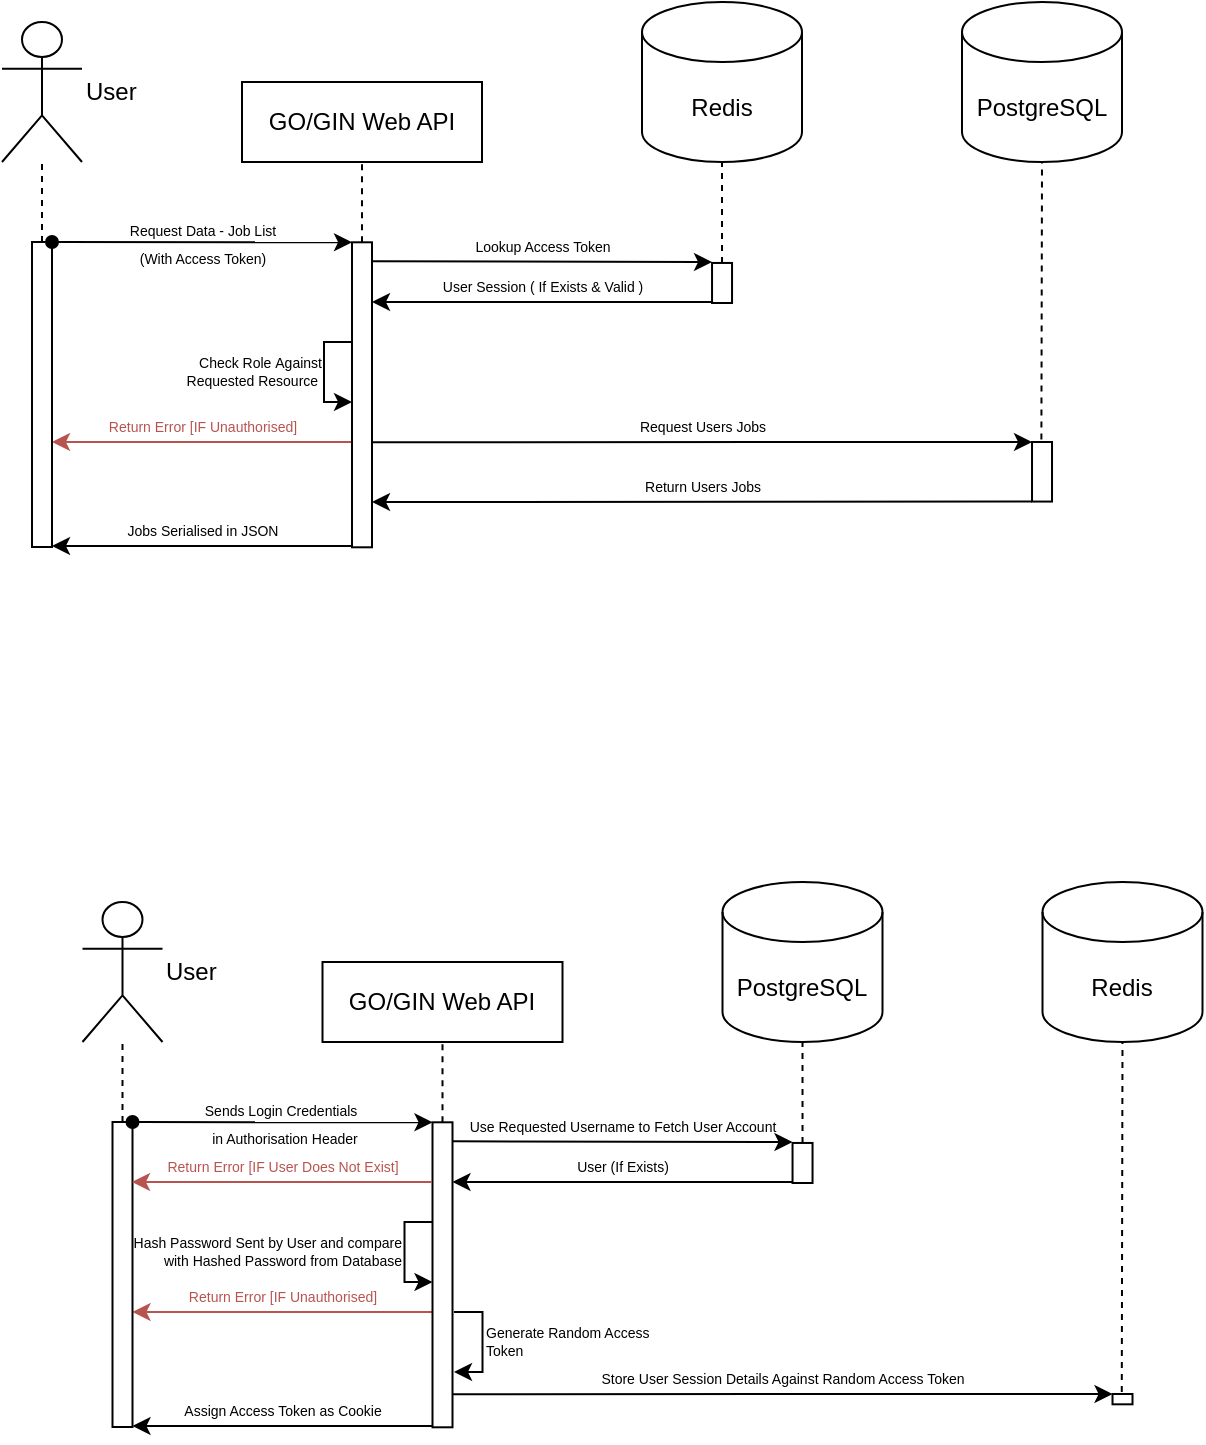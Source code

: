 <mxfile version="16.2.6"><diagram id="olRg8NxjXw-bVZt6t6Cr" name="Page-1"><mxGraphModel dx="663" dy="1001" grid="1" gridSize="10" guides="1" tooltips="1" connect="1" arrows="1" fold="1" page="1" pageScale="1" pageWidth="827" pageHeight="1169" math="0" shadow="0"><root><mxCell id="0"/><mxCell id="1" parent="0"/><mxCell id="ncTSfe2pnE2nJMQVa2we-25" value="&lt;span style=&quot;font-size: 7px&quot;&gt;Return Error [IF Unauthorised]&lt;/span&gt;" style="endArrow=none;html=1;rounded=0;startArrow=classic;startFill=1;labelBackgroundColor=none;endFill=0;fillColor=#f8cecc;strokeColor=#B85450;fontColor=#B85450;labelPosition=center;verticalLabelPosition=top;align=center;verticalAlign=bottom;" edge="1" parent="1"><mxGeometry width="50" height="50" relative="1" as="geometry"><mxPoint x="105" y="300" as="sourcePoint"/><mxPoint x="255" y="300" as="targetPoint"/></mxGeometry></mxCell><mxCell id="ncTSfe2pnE2nJMQVa2we-3" value="User" style="shape=umlActor;verticalLabelPosition=middle;verticalAlign=middle;html=1;outlineConnect=0;labelPosition=right;align=left;" vertex="1" parent="1"><mxGeometry x="80" y="90" width="40" height="70" as="geometry"/></mxCell><mxCell id="ncTSfe2pnE2nJMQVa2we-4" value="GO/GIN Web API" style="rounded=0;whiteSpace=wrap;html=1;" vertex="1" parent="1"><mxGeometry x="200" y="120" width="120" height="40" as="geometry"/></mxCell><mxCell id="ncTSfe2pnE2nJMQVa2we-5" value="Redis" style="shape=cylinder3;whiteSpace=wrap;html=1;boundedLbl=1;backgroundOutline=1;size=15;" vertex="1" parent="1"><mxGeometry x="400" y="80" width="80" height="80" as="geometry"/></mxCell><mxCell id="ncTSfe2pnE2nJMQVa2we-6" value="PostgreSQL" style="shape=cylinder3;whiteSpace=wrap;html=1;boundedLbl=1;backgroundOutline=1;size=15;" vertex="1" parent="1"><mxGeometry x="560" y="80" width="80" height="80" as="geometry"/></mxCell><mxCell id="ncTSfe2pnE2nJMQVa2we-8" value="" style="endArrow=none;dashed=1;html=1;rounded=0;startArrow=none;" edge="1" parent="1" source="ncTSfe2pnE2nJMQVa2we-9" target="ncTSfe2pnE2nJMQVa2we-3"><mxGeometry width="50" height="50" relative="1" as="geometry"><mxPoint x="105" y="330" as="sourcePoint"/><mxPoint x="180" y="230" as="targetPoint"/></mxGeometry></mxCell><mxCell id="ncTSfe2pnE2nJMQVa2we-11" value="" style="endArrow=none;dashed=1;html=1;rounded=0;startArrow=none;" edge="1" parent="1" source="ncTSfe2pnE2nJMQVa2we-12"><mxGeometry width="50" height="50" relative="1" as="geometry"><mxPoint x="260" y="330" as="sourcePoint"/><mxPoint x="260" y="160" as="targetPoint"/></mxGeometry></mxCell><mxCell id="ncTSfe2pnE2nJMQVa2we-13" value="" style="endArrow=none;dashed=1;html=1;rounded=0;startArrow=none;" edge="1" parent="1" source="ncTSfe2pnE2nJMQVa2we-14"><mxGeometry width="50" height="50" relative="1" as="geometry"><mxPoint x="440" y="330" as="sourcePoint"/><mxPoint x="440" y="160" as="targetPoint"/></mxGeometry></mxCell><mxCell id="ncTSfe2pnE2nJMQVa2we-15" value="" style="endArrow=none;dashed=1;html=1;rounded=0;exitX=0.033;exitY=0.462;exitDx=0;exitDy=0;exitPerimeter=0;" edge="1" parent="1" source="ncTSfe2pnE2nJMQVa2we-16"><mxGeometry width="50" height="50" relative="1" as="geometry"><mxPoint x="600" y="330" as="sourcePoint"/><mxPoint x="600" y="160" as="targetPoint"/></mxGeometry></mxCell><mxCell id="ncTSfe2pnE2nJMQVa2we-16" value="" style="rounded=0;whiteSpace=wrap;html=1;rotation=-90;imageWidth=25;imageHeight=25;" vertex="1" parent="1"><mxGeometry x="585.12" y="309.89" width="29.78" height="10" as="geometry"/></mxCell><mxCell id="ncTSfe2pnE2nJMQVa2we-9" value="" style="rounded=0;whiteSpace=wrap;html=1;rotation=-90;" vertex="1" parent="1"><mxGeometry x="23.75" y="271.25" width="152.5" height="10" as="geometry"/></mxCell><mxCell id="ncTSfe2pnE2nJMQVa2we-18" value="&lt;font style=&quot;font-size: 7px&quot;&gt;Request Data - Job List&lt;br&gt;(With Access Token)&lt;/font&gt;" style="endArrow=classic;html=1;rounded=0;startArrow=oval;startFill=1;exitX=1;exitY=1;exitDx=0;exitDy=0;entryX=1;entryY=0;entryDx=0;entryDy=0;labelBackgroundColor=none;" edge="1" parent="1" source="ncTSfe2pnE2nJMQVa2we-9" target="ncTSfe2pnE2nJMQVa2we-12"><mxGeometry width="50" height="50" relative="1" as="geometry"><mxPoint x="130" y="210" as="sourcePoint"/><mxPoint x="250" y="200" as="targetPoint"/></mxGeometry></mxCell><mxCell id="ncTSfe2pnE2nJMQVa2we-20" value="&lt;span style=&quot;font-size: 7px&quot;&gt;Lookup Access Token&lt;/span&gt;" style="endArrow=classic;html=1;rounded=0;startArrow=none;startFill=0;labelBackgroundColor=none;labelPosition=center;verticalLabelPosition=top;align=center;verticalAlign=bottom;exitX=0.934;exitY=0.998;exitDx=0;exitDy=0;exitPerimeter=0;" edge="1" parent="1"><mxGeometry width="50" height="50" relative="1" as="geometry"><mxPoint x="265" y="209.679" as="sourcePoint"/><mxPoint x="435" y="210" as="targetPoint"/></mxGeometry></mxCell><mxCell id="ncTSfe2pnE2nJMQVa2we-21" value="&lt;span style=&quot;font-size: 7px&quot;&gt;User Session ( If Exists &amp;amp; Valid )&lt;br&gt;&lt;/span&gt;" style="endArrow=none;html=1;rounded=0;startArrow=classic;startFill=1;exitX=0.909;exitY=0.959;exitDx=0;exitDy=0;labelBackgroundColor=none;entryX=0.905;entryY=0.004;entryDx=0;entryDy=0;entryPerimeter=0;exitPerimeter=0;labelPosition=center;verticalLabelPosition=top;align=center;verticalAlign=bottom;endFill=0;" edge="1" parent="1"><mxGeometry width="50" height="50" relative="1" as="geometry"><mxPoint x="265" y="230" as="sourcePoint"/><mxPoint x="435" y="230" as="targetPoint"/></mxGeometry></mxCell><mxCell id="ncTSfe2pnE2nJMQVa2we-14" value="" style="rounded=0;whiteSpace=wrap;html=1;rotation=-90;imageHeight=25;imageWidth=25;" vertex="1" parent="1"><mxGeometry x="430.01" y="215.49" width="20.02" height="10" as="geometry"/></mxCell><mxCell id="ncTSfe2pnE2nJMQVa2we-24" value="Check Role&amp;nbsp;Against &lt;br&gt;Requested Resource&amp;nbsp;" style="endArrow=classic;html=1;rounded=0;labelBackgroundColor=none;fontSize=7;labelPosition=left;verticalLabelPosition=middle;align=right;verticalAlign=middle;" edge="1" parent="1"><mxGeometry width="50" height="50" relative="1" as="geometry"><mxPoint x="255" y="250" as="sourcePoint"/><mxPoint x="255" y="280" as="targetPoint"/><Array as="points"><mxPoint x="241" y="250"/><mxPoint x="241" y="280"/></Array></mxGeometry></mxCell><mxCell id="ncTSfe2pnE2nJMQVa2we-26" value="&lt;span style=&quot;font-size: 7px&quot;&gt;Request Users Jobs&lt;br&gt;&lt;/span&gt;" style="endArrow=classic;html=1;rounded=0;startArrow=none;startFill=0;exitX=0.097;exitY=1.004;exitDx=0;exitDy=0;labelBackgroundColor=none;exitPerimeter=0;labelPosition=center;verticalLabelPosition=top;align=center;verticalAlign=bottom;entryX=1;entryY=0;entryDx=0;entryDy=0;" edge="1" parent="1" target="ncTSfe2pnE2nJMQVa2we-16"><mxGeometry width="50" height="50" relative="1" as="geometry"><mxPoint x="265.0" y="300.08" as="sourcePoint"/><mxPoint x="590" y="300" as="targetPoint"/></mxGeometry></mxCell><mxCell id="ncTSfe2pnE2nJMQVa2we-27" value="&lt;span style=&quot;font-size: 7px&quot;&gt;Return Users Jobs&lt;/span&gt;" style="endArrow=none;html=1;rounded=0;startArrow=classic;startFill=1;labelBackgroundColor=none;labelPosition=center;verticalLabelPosition=top;align=center;verticalAlign=bottom;entryX=0;entryY=0;entryDx=0;entryDy=0;endFill=0;" edge="1" parent="1" target="ncTSfe2pnE2nJMQVa2we-16"><mxGeometry width="50" height="50" relative="1" as="geometry"><mxPoint x="265" y="330" as="sourcePoint"/><mxPoint x="590.01" y="330.0" as="targetPoint"/></mxGeometry></mxCell><mxCell id="ncTSfe2pnE2nJMQVa2we-12" value="" style="rounded=0;whiteSpace=wrap;html=1;rotation=-90;imageWidth=25;imageHeight=25;" vertex="1" parent="1"><mxGeometry x="183.75" y="271.4" width="152.5" height="10" as="geometry"/></mxCell><mxCell id="ncTSfe2pnE2nJMQVa2we-30" value="&lt;span style=&quot;font-size: 7px&quot;&gt;Jobs Serialised in JSON&lt;br&gt;&lt;/span&gt;" style="endArrow=none;html=1;rounded=0;startArrow=classic;startFill=1;labelBackgroundColor=none;endFill=0;fontColor=#000000;labelPosition=center;verticalLabelPosition=top;align=center;verticalAlign=bottom;" edge="1" parent="1"><mxGeometry width="50" height="50" relative="1" as="geometry"><mxPoint x="105" y="352" as="sourcePoint"/><mxPoint x="255" y="352" as="targetPoint"/></mxGeometry></mxCell><mxCell id="ncTSfe2pnE2nJMQVa2we-33" value="&lt;span style=&quot;font-size: 7px&quot;&gt;Return Error [IF Unauthorised]&lt;/span&gt;" style="endArrow=none;html=1;rounded=0;startArrow=classic;startFill=1;labelBackgroundColor=none;endFill=0;fillColor=#f8cecc;strokeColor=#B85450;fontColor=#B85450;labelPosition=center;verticalLabelPosition=top;align=center;verticalAlign=bottom;" edge="1" parent="1"><mxGeometry width="50" height="50" relative="1" as="geometry"><mxPoint x="145.25" y="735" as="sourcePoint"/><mxPoint x="295.25" y="735" as="targetPoint"/></mxGeometry></mxCell><mxCell id="ncTSfe2pnE2nJMQVa2we-34" value="User" style="shape=umlActor;verticalLabelPosition=middle;verticalAlign=middle;html=1;outlineConnect=0;labelPosition=right;align=left;" vertex="1" parent="1"><mxGeometry x="120.25" y="530" width="40" height="70" as="geometry"/></mxCell><mxCell id="ncTSfe2pnE2nJMQVa2we-35" value="GO/GIN Web API" style="rounded=0;whiteSpace=wrap;html=1;" vertex="1" parent="1"><mxGeometry x="240.25" y="560" width="120" height="40" as="geometry"/></mxCell><mxCell id="ncTSfe2pnE2nJMQVa2we-36" value="PostgreSQL" style="shape=cylinder3;whiteSpace=wrap;html=1;boundedLbl=1;backgroundOutline=1;size=15;" vertex="1" parent="1"><mxGeometry x="440.25" y="520" width="80" height="80" as="geometry"/></mxCell><mxCell id="ncTSfe2pnE2nJMQVa2we-37" value="Redis" style="shape=cylinder3;whiteSpace=wrap;html=1;boundedLbl=1;backgroundOutline=1;size=15;" vertex="1" parent="1"><mxGeometry x="600.25" y="520" width="80" height="80" as="geometry"/></mxCell><mxCell id="ncTSfe2pnE2nJMQVa2we-38" value="" style="endArrow=none;dashed=1;html=1;rounded=0;startArrow=none;" edge="1" parent="1" source="ncTSfe2pnE2nJMQVa2we-43" target="ncTSfe2pnE2nJMQVa2we-34"><mxGeometry width="50" height="50" relative="1" as="geometry"><mxPoint x="145.25" y="770" as="sourcePoint"/><mxPoint x="220.25" y="670" as="targetPoint"/></mxGeometry></mxCell><mxCell id="ncTSfe2pnE2nJMQVa2we-39" value="" style="endArrow=none;dashed=1;html=1;rounded=0;startArrow=none;" edge="1" parent="1" source="ncTSfe2pnE2nJMQVa2we-51"><mxGeometry width="50" height="50" relative="1" as="geometry"><mxPoint x="300.25" y="770" as="sourcePoint"/><mxPoint x="300.25" y="600" as="targetPoint"/></mxGeometry></mxCell><mxCell id="ncTSfe2pnE2nJMQVa2we-40" value="" style="endArrow=none;dashed=1;html=1;rounded=0;startArrow=none;" edge="1" parent="1" source="ncTSfe2pnE2nJMQVa2we-47"><mxGeometry width="50" height="50" relative="1" as="geometry"><mxPoint x="480.25" y="770" as="sourcePoint"/><mxPoint x="480.25" y="600" as="targetPoint"/></mxGeometry></mxCell><mxCell id="ncTSfe2pnE2nJMQVa2we-41" value="" style="endArrow=none;dashed=1;html=1;rounded=0;exitX=0.033;exitY=0.462;exitDx=0;exitDy=0;exitPerimeter=0;" edge="1" parent="1" source="ncTSfe2pnE2nJMQVa2we-42"><mxGeometry width="50" height="50" relative="1" as="geometry"><mxPoint x="640.25" y="770" as="sourcePoint"/><mxPoint x="640.25" y="600" as="targetPoint"/></mxGeometry></mxCell><mxCell id="ncTSfe2pnE2nJMQVa2we-42" value="" style="rounded=0;whiteSpace=wrap;html=1;rotation=-90;imageWidth=25;imageHeight=25;" vertex="1" parent="1"><mxGeometry x="637.68" y="773.58" width="5.15" height="10" as="geometry"/></mxCell><mxCell id="ncTSfe2pnE2nJMQVa2we-43" value="" style="rounded=0;whiteSpace=wrap;html=1;rotation=-90;" vertex="1" parent="1"><mxGeometry x="64" y="711.25" width="152.5" height="10" as="geometry"/></mxCell><mxCell id="ncTSfe2pnE2nJMQVa2we-44" value="&lt;span style=&quot;font-size: 7px&quot;&gt;Sends Login Credentials&amp;nbsp;&lt;br&gt;&amp;nbsp;in Authorisation Header&lt;br&gt;&lt;/span&gt;" style="endArrow=classic;html=1;rounded=0;startArrow=oval;startFill=1;exitX=1;exitY=1;exitDx=0;exitDy=0;entryX=1;entryY=0;entryDx=0;entryDy=0;labelBackgroundColor=none;" edge="1" parent="1" source="ncTSfe2pnE2nJMQVa2we-43" target="ncTSfe2pnE2nJMQVa2we-51"><mxGeometry width="50" height="50" relative="1" as="geometry"><mxPoint x="170.25" y="650" as="sourcePoint"/><mxPoint x="290.25" y="640" as="targetPoint"/></mxGeometry></mxCell><mxCell id="ncTSfe2pnE2nJMQVa2we-45" value="&lt;span style=&quot;font-size: 7px&quot;&gt;Use Requested Username to Fetch User Account&lt;/span&gt;" style="endArrow=classic;html=1;rounded=0;startArrow=none;startFill=0;labelBackgroundColor=none;labelPosition=center;verticalLabelPosition=top;align=center;verticalAlign=bottom;exitX=0.934;exitY=0.998;exitDx=0;exitDy=0;exitPerimeter=0;" edge="1" parent="1"><mxGeometry width="50" height="50" relative="1" as="geometry"><mxPoint x="305.25" y="649.679" as="sourcePoint"/><mxPoint x="475.25" y="650" as="targetPoint"/></mxGeometry></mxCell><mxCell id="ncTSfe2pnE2nJMQVa2we-46" value="&lt;span style=&quot;font-size: 7px&quot;&gt;User (If Exists)&lt;br&gt;&lt;/span&gt;" style="endArrow=none;html=1;rounded=0;startArrow=classic;startFill=1;exitX=0.909;exitY=0.959;exitDx=0;exitDy=0;labelBackgroundColor=none;entryX=0.905;entryY=0.004;entryDx=0;entryDy=0;entryPerimeter=0;exitPerimeter=0;labelPosition=center;verticalLabelPosition=top;align=center;verticalAlign=bottom;endFill=0;" edge="1" parent="1"><mxGeometry width="50" height="50" relative="1" as="geometry"><mxPoint x="305.25" y="670" as="sourcePoint"/><mxPoint x="475.25" y="670" as="targetPoint"/></mxGeometry></mxCell><mxCell id="ncTSfe2pnE2nJMQVa2we-47" value="" style="rounded=0;whiteSpace=wrap;html=1;rotation=-90;imageHeight=25;imageWidth=25;" vertex="1" parent="1"><mxGeometry x="470.26" y="655.49" width="20.02" height="10" as="geometry"/></mxCell><mxCell id="ncTSfe2pnE2nJMQVa2we-48" value="Hash Password Sent by User and compare&lt;br&gt;with Hashed Password from Database" style="endArrow=classic;html=1;rounded=0;labelBackgroundColor=none;fontSize=7;labelPosition=left;verticalLabelPosition=middle;align=right;verticalAlign=middle;" edge="1" parent="1"><mxGeometry width="50" height="50" relative="1" as="geometry"><mxPoint x="295.25" y="690" as="sourcePoint"/><mxPoint x="295.25" y="720" as="targetPoint"/><Array as="points"><mxPoint x="281.25" y="690"/><mxPoint x="281.25" y="720"/></Array></mxGeometry></mxCell><mxCell id="ncTSfe2pnE2nJMQVa2we-49" value="&lt;span style=&quot;font-size: 7px&quot;&gt;Store User Session Details Against Random Access Token&lt;br&gt;&lt;/span&gt;" style="endArrow=classic;html=1;rounded=0;startArrow=none;startFill=0;exitX=0.097;exitY=1.004;exitDx=0;exitDy=0;labelBackgroundColor=none;exitPerimeter=0;labelPosition=center;verticalLabelPosition=top;align=center;verticalAlign=bottom;entryX=1;entryY=0;entryDx=0;entryDy=0;" edge="1" parent="1"><mxGeometry width="50" height="50" relative="1" as="geometry"><mxPoint x="305.25" y="776.08" as="sourcePoint"/><mxPoint x="635.26" y="776.0" as="targetPoint"/></mxGeometry></mxCell><mxCell id="ncTSfe2pnE2nJMQVa2we-51" value="" style="rounded=0;whiteSpace=wrap;html=1;rotation=-90;imageWidth=25;imageHeight=25;" vertex="1" parent="1"><mxGeometry x="224" y="711.4" width="152.5" height="10" as="geometry"/></mxCell><mxCell id="ncTSfe2pnE2nJMQVa2we-52" value="&lt;span style=&quot;font-size: 7px&quot;&gt;Assign Access Token as Cookie&lt;br&gt;&lt;/span&gt;" style="endArrow=none;html=1;rounded=0;startArrow=classic;startFill=1;labelBackgroundColor=none;endFill=0;fontColor=#000000;labelPosition=center;verticalLabelPosition=top;align=center;verticalAlign=bottom;" edge="1" parent="1"><mxGeometry width="50" height="50" relative="1" as="geometry"><mxPoint x="145.25" y="792" as="sourcePoint"/><mxPoint x="295.25" y="792" as="targetPoint"/></mxGeometry></mxCell><mxCell id="ncTSfe2pnE2nJMQVa2we-53" value="&lt;span style=&quot;font-size: 7px&quot;&gt;Return Error [IF User Does Not Exist]&lt;/span&gt;" style="endArrow=none;html=1;rounded=0;startArrow=classic;startFill=1;labelBackgroundColor=none;endFill=0;fillColor=#f8cecc;strokeColor=#B85450;fontColor=#B85450;labelPosition=center;verticalLabelPosition=top;align=center;verticalAlign=bottom;" edge="1" parent="1"><mxGeometry width="50" height="50" relative="1" as="geometry"><mxPoint x="145" y="670" as="sourcePoint"/><mxPoint x="295" y="670" as="targetPoint"/></mxGeometry></mxCell><mxCell id="ncTSfe2pnE2nJMQVa2we-55" value="Generate Random Access&lt;br&gt;Token" style="endArrow=classic;html=1;rounded=0;labelBackgroundColor=none;fontSize=7;labelPosition=right;verticalLabelPosition=middle;align=left;verticalAlign=middle;" edge="1" parent="1"><mxGeometry width="50" height="50" relative="1" as="geometry"><mxPoint x="306" y="735" as="sourcePoint"/><mxPoint x="306" y="765" as="targetPoint"/><Array as="points"><mxPoint x="320.25" y="735"/><mxPoint x="320.25" y="765"/></Array></mxGeometry></mxCell></root></mxGraphModel></diagram></mxfile>